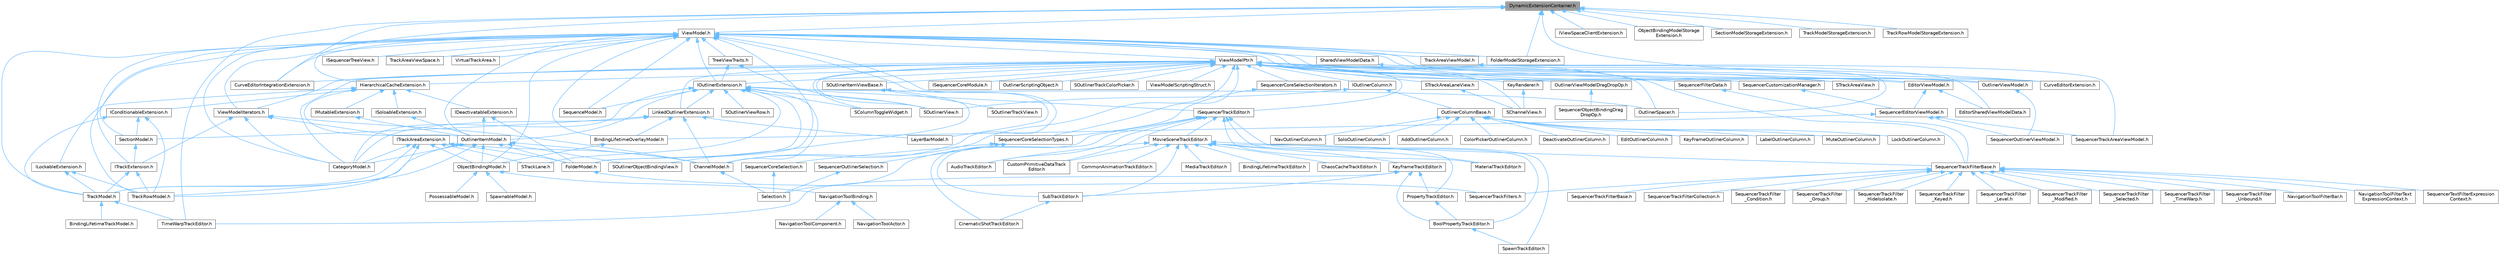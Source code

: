 digraph "DynamicExtensionContainer.h"
{
 // INTERACTIVE_SVG=YES
 // LATEX_PDF_SIZE
  bgcolor="transparent";
  edge [fontname=Helvetica,fontsize=10,labelfontname=Helvetica,labelfontsize=10];
  node [fontname=Helvetica,fontsize=10,shape=box,height=0.2,width=0.4];
  Node1 [id="Node000001",label="DynamicExtensionContainer.h",height=0.2,width=0.4,color="gray40", fillcolor="grey60", style="filled", fontcolor="black",tooltip=" "];
  Node1 -> Node2 [id="edge1_Node000001_Node000002",dir="back",color="steelblue1",style="solid",tooltip=" "];
  Node2 [id="Node000002",label="CurveEditorExtension.h",height=0.2,width=0.4,color="grey40", fillcolor="white", style="filled",URL="$da/d91/CurveEditorExtension_8h.html",tooltip=" "];
  Node1 -> Node3 [id="edge2_Node000001_Node000003",dir="back",color="steelblue1",style="solid",tooltip=" "];
  Node3 [id="Node000003",label="CurveEditorIntegrationExtension.h",height=0.2,width=0.4,color="grey40", fillcolor="white", style="filled",URL="$d9/ddc/CurveEditorIntegrationExtension_8h.html",tooltip=" "];
  Node1 -> Node4 [id="edge3_Node000001_Node000004",dir="back",color="steelblue1",style="solid",tooltip=" "];
  Node4 [id="Node000004",label="FolderModelStorageExtension.h",height=0.2,width=0.4,color="grey40", fillcolor="white", style="filled",URL="$d6/d60/FolderModelStorageExtension_8h.html",tooltip=" "];
  Node1 -> Node5 [id="edge4_Node000001_Node000005",dir="back",color="steelblue1",style="solid",tooltip=" "];
  Node5 [id="Node000005",label="HierarchicalCacheExtension.h",height=0.2,width=0.4,color="grey40", fillcolor="white", style="filled",URL="$da/d29/HierarchicalCacheExtension_8h.html",tooltip=" "];
  Node5 -> Node6 [id="edge5_Node000005_Node000006",dir="back",color="steelblue1",style="solid",tooltip=" "];
  Node6 [id="Node000006",label="IConditionableExtension.h",height=0.2,width=0.4,color="grey40", fillcolor="white", style="filled",URL="$d3/d60/IConditionableExtension_8h.html",tooltip=" "];
  Node6 -> Node7 [id="edge6_Node000006_Node000007",dir="back",color="steelblue1",style="solid",tooltip=" "];
  Node7 [id="Node000007",label="SectionModel.h",height=0.2,width=0.4,color="grey40", fillcolor="white", style="filled",URL="$d7/d0c/SectionModel_8h.html",tooltip=" "];
  Node7 -> Node8 [id="edge7_Node000007_Node000008",dir="back",color="steelblue1",style="solid",tooltip=" "];
  Node8 [id="Node000008",label="ITrackExtension.h",height=0.2,width=0.4,color="grey40", fillcolor="white", style="filled",URL="$d4/d09/ITrackExtension_8h.html",tooltip=" "];
  Node8 -> Node9 [id="edge8_Node000008_Node000009",dir="back",color="steelblue1",style="solid",tooltip=" "];
  Node9 [id="Node000009",label="TrackModel.h",height=0.2,width=0.4,color="grey40", fillcolor="white", style="filled",URL="$db/d94/TrackModel_8h.html",tooltip=" "];
  Node9 -> Node10 [id="edge9_Node000009_Node000010",dir="back",color="steelblue1",style="solid",tooltip=" "];
  Node10 [id="Node000010",label="BindingLifetimeTrackModel.h",height=0.2,width=0.4,color="grey40", fillcolor="white", style="filled",URL="$d5/d30/BindingLifetimeTrackModel_8h.html",tooltip=" "];
  Node9 -> Node11 [id="edge10_Node000009_Node000011",dir="back",color="steelblue1",style="solid",tooltip=" "];
  Node11 [id="Node000011",label="TimeWarpTrackEditor.h",height=0.2,width=0.4,color="grey40", fillcolor="white", style="filled",URL="$dc/d2e/TimeWarpTrackEditor_8h.html",tooltip=" "];
  Node8 -> Node12 [id="edge11_Node000008_Node000012",dir="back",color="steelblue1",style="solid",tooltip=" "];
  Node12 [id="Node000012",label="TrackRowModel.h",height=0.2,width=0.4,color="grey40", fillcolor="white", style="filled",URL="$d8/db5/TrackRowModel_8h.html",tooltip=" "];
  Node6 -> Node9 [id="edge12_Node000006_Node000009",dir="back",color="steelblue1",style="solid",tooltip=" "];
  Node6 -> Node12 [id="edge13_Node000006_Node000012",dir="back",color="steelblue1",style="solid",tooltip=" "];
  Node5 -> Node13 [id="edge14_Node000005_Node000013",dir="back",color="steelblue1",style="solid",tooltip=" "];
  Node13 [id="Node000013",label="IDeactivatableExtension.h",height=0.2,width=0.4,color="grey40", fillcolor="white", style="filled",URL="$dd/d9e/IDeactivatableExtension_8h.html",tooltip=" "];
  Node13 -> Node14 [id="edge15_Node000013_Node000014",dir="back",color="steelblue1",style="solid",tooltip=" "];
  Node14 [id="Node000014",label="FolderModel.h",height=0.2,width=0.4,color="grey40", fillcolor="white", style="filled",URL="$d4/d1d/FolderModel_8h.html",tooltip=" "];
  Node14 -> Node15 [id="edge16_Node000014_Node000015",dir="back",color="steelblue1",style="solid",tooltip=" "];
  Node15 [id="Node000015",label="SequencerTrackFilters.h",height=0.2,width=0.4,color="grey40", fillcolor="white", style="filled",URL="$df/d72/SequencerTrackFilters_8h.html",tooltip=" "];
  Node13 -> Node16 [id="edge17_Node000013_Node000016",dir="back",color="steelblue1",style="solid",tooltip=" "];
  Node16 [id="Node000016",label="OutlinerItemModel.h",height=0.2,width=0.4,color="grey40", fillcolor="white", style="filled",URL="$da/dbf/OutlinerItemModel_8h.html",tooltip=" "];
  Node16 -> Node17 [id="edge18_Node000016_Node000017",dir="back",color="steelblue1",style="solid",tooltip=" "];
  Node17 [id="Node000017",label="CategoryModel.h",height=0.2,width=0.4,color="grey40", fillcolor="white", style="filled",URL="$db/dfe/CategoryModel_8h.html",tooltip=" "];
  Node16 -> Node18 [id="edge19_Node000016_Node000018",dir="back",color="steelblue1",style="solid",tooltip=" "];
  Node18 [id="Node000018",label="ChannelModel.h",height=0.2,width=0.4,color="grey40", fillcolor="white", style="filled",URL="$de/d30/ChannelModel_8h.html",tooltip=" "];
  Node18 -> Node19 [id="edge20_Node000018_Node000019",dir="back",color="steelblue1",style="solid",tooltip=" "];
  Node19 [id="Node000019",label="Selection.h",height=0.2,width=0.4,color="grey40", fillcolor="white", style="filled",URL="$dd/dc2/Editor_2Sequencer_2Public_2MVVM_2Selection_2Selection_8h.html",tooltip=" "];
  Node16 -> Node14 [id="edge21_Node000016_Node000014",dir="back",color="steelblue1",style="solid",tooltip=" "];
  Node16 -> Node20 [id="edge22_Node000016_Node000020",dir="back",color="steelblue1",style="solid",tooltip=" "];
  Node20 [id="Node000020",label="ObjectBindingModel.h",height=0.2,width=0.4,color="grey40", fillcolor="white", style="filled",URL="$de/dbc/ObjectBindingModel_8h.html",tooltip=" "];
  Node20 -> Node21 [id="edge23_Node000020_Node000021",dir="back",color="steelblue1",style="solid",tooltip=" "];
  Node21 [id="Node000021",label="NavigationToolBinding.h",height=0.2,width=0.4,color="grey40", fillcolor="white", style="filled",URL="$d0/db5/NavigationToolBinding_8h.html",tooltip=" "];
  Node21 -> Node22 [id="edge24_Node000021_Node000022",dir="back",color="steelblue1",style="solid",tooltip=" "];
  Node22 [id="Node000022",label="NavigationToolActor.h",height=0.2,width=0.4,color="grey40", fillcolor="white", style="filled",URL="$d6/da8/NavigationToolActor_8h.html",tooltip=" "];
  Node21 -> Node23 [id="edge25_Node000021_Node000023",dir="back",color="steelblue1",style="solid",tooltip=" "];
  Node23 [id="Node000023",label="NavigationToolComponent.h",height=0.2,width=0.4,color="grey40", fillcolor="white", style="filled",URL="$d7/dfc/NavigationToolComponent_8h.html",tooltip=" "];
  Node20 -> Node24 [id="edge26_Node000020_Node000024",dir="back",color="steelblue1",style="solid",tooltip=" "];
  Node24 [id="Node000024",label="PossessableModel.h",height=0.2,width=0.4,color="grey40", fillcolor="white", style="filled",URL="$d5/d01/PossessableModel_8h.html",tooltip=" "];
  Node20 -> Node25 [id="edge27_Node000020_Node000025",dir="back",color="steelblue1",style="solid",tooltip=" "];
  Node25 [id="Node000025",label="SpawnableModel.h",height=0.2,width=0.4,color="grey40", fillcolor="white", style="filled",URL="$d0/dd5/SpawnableModel_8h.html",tooltip=" "];
  Node16 -> Node26 [id="edge28_Node000016_Node000026",dir="back",color="steelblue1",style="solid",tooltip=" "];
  Node26 [id="Node000026",label="SOutlinerObjectBindingView.h",height=0.2,width=0.4,color="grey40", fillcolor="white", style="filled",URL="$d1/dfa/SOutlinerObjectBindingView_8h.html",tooltip=" "];
  Node16 -> Node9 [id="edge29_Node000016_Node000009",dir="back",color="steelblue1",style="solid",tooltip=" "];
  Node16 -> Node12 [id="edge30_Node000016_Node000012",dir="back",color="steelblue1",style="solid",tooltip=" "];
  Node5 -> Node27 [id="edge31_Node000005_Node000027",dir="back",color="steelblue1",style="solid",tooltip=" "];
  Node27 [id="Node000027",label="ILockableExtension.h",height=0.2,width=0.4,color="grey40", fillcolor="white", style="filled",URL="$dd/d3f/ILockableExtension_8h.html",tooltip=" "];
  Node27 -> Node9 [id="edge32_Node000027_Node000009",dir="back",color="steelblue1",style="solid",tooltip=" "];
  Node27 -> Node12 [id="edge33_Node000027_Node000012",dir="back",color="steelblue1",style="solid",tooltip=" "];
  Node5 -> Node28 [id="edge34_Node000005_Node000028",dir="back",color="steelblue1",style="solid",tooltip=" "];
  Node28 [id="Node000028",label="IMutableExtension.h",height=0.2,width=0.4,color="grey40", fillcolor="white", style="filled",URL="$d9/dca/IMutableExtension_8h.html",tooltip=" "];
  Node28 -> Node16 [id="edge35_Node000028_Node000016",dir="back",color="steelblue1",style="solid",tooltip=" "];
  Node5 -> Node29 [id="edge36_Node000005_Node000029",dir="back",color="steelblue1",style="solid",tooltip=" "];
  Node29 [id="Node000029",label="ISoloableExtension.h",height=0.2,width=0.4,color="grey40", fillcolor="white", style="filled",URL="$d8/d58/ISoloableExtension_8h.html",tooltip=" "];
  Node29 -> Node16 [id="edge37_Node000029_Node000016",dir="back",color="steelblue1",style="solid",tooltip=" "];
  Node5 -> Node16 [id="edge38_Node000005_Node000016",dir="back",color="steelblue1",style="solid",tooltip=" "];
  Node1 -> Node30 [id="edge39_Node000001_Node000030",dir="back",color="steelblue1",style="solid",tooltip=" "];
  Node30 [id="Node000030",label="IViewSpaceClientExtension.h",height=0.2,width=0.4,color="grey40", fillcolor="white", style="filled",URL="$d4/d5c/IViewSpaceClientExtension_8h.html",tooltip=" "];
  Node1 -> Node31 [id="edge40_Node000001_Node000031",dir="back",color="steelblue1",style="solid",tooltip=" "];
  Node31 [id="Node000031",label="ObjectBindingModelStorage\lExtension.h",height=0.2,width=0.4,color="grey40", fillcolor="white", style="filled",URL="$d0/d9f/ObjectBindingModelStorageExtension_8h.html",tooltip=" "];
  Node1 -> Node32 [id="edge41_Node000001_Node000032",dir="back",color="steelblue1",style="solid",tooltip=" "];
  Node32 [id="Node000032",label="SectionModelStorageExtension.h",height=0.2,width=0.4,color="grey40", fillcolor="white", style="filled",URL="$dd/d78/SectionModelStorageExtension_8h.html",tooltip=" "];
  Node1 -> Node11 [id="edge42_Node000001_Node000011",dir="back",color="steelblue1",style="solid",tooltip=" "];
  Node1 -> Node33 [id="edge43_Node000001_Node000033",dir="back",color="steelblue1",style="solid",tooltip=" "];
  Node33 [id="Node000033",label="TrackModelStorageExtension.h",height=0.2,width=0.4,color="grey40", fillcolor="white", style="filled",URL="$d8/d98/TrackModelStorageExtension_8h.html",tooltip=" "];
  Node1 -> Node34 [id="edge44_Node000001_Node000034",dir="back",color="steelblue1",style="solid",tooltip=" "];
  Node34 [id="Node000034",label="TrackRowModelStorageExtension.h",height=0.2,width=0.4,color="grey40", fillcolor="white", style="filled",URL="$d7/d9d/TrackRowModelStorageExtension_8h.html",tooltip=" "];
  Node1 -> Node35 [id="edge45_Node000001_Node000035",dir="back",color="steelblue1",style="solid",tooltip=" "];
  Node35 [id="Node000035",label="ViewModel.h",height=0.2,width=0.4,color="grey40", fillcolor="white", style="filled",URL="$d1/df9/ViewModel_8h.html",tooltip=" "];
  Node35 -> Node36 [id="edge46_Node000035_Node000036",dir="back",color="steelblue1",style="solid",tooltip=" "];
  Node36 [id="Node000036",label="BindingLifetimeOverlayModel.h",height=0.2,width=0.4,color="grey40", fillcolor="white", style="filled",URL="$d2/d69/BindingLifetimeOverlayModel_8h.html",tooltip=" "];
  Node36 -> Node20 [id="edge47_Node000036_Node000020",dir="back",color="steelblue1",style="solid",tooltip=" "];
  Node35 -> Node17 [id="edge48_Node000035_Node000017",dir="back",color="steelblue1",style="solid",tooltip=" "];
  Node35 -> Node18 [id="edge49_Node000035_Node000018",dir="back",color="steelblue1",style="solid",tooltip=" "];
  Node35 -> Node2 [id="edge50_Node000035_Node000002",dir="back",color="steelblue1",style="solid",tooltip=" "];
  Node35 -> Node3 [id="edge51_Node000035_Node000003",dir="back",color="steelblue1",style="solid",tooltip=" "];
  Node35 -> Node37 [id="edge52_Node000035_Node000037",dir="back",color="steelblue1",style="solid",tooltip=" "];
  Node37 [id="Node000037",label="EditorViewModel.h",height=0.2,width=0.4,color="grey40", fillcolor="white", style="filled",URL="$da/d6b/EditorViewModel_8h.html",tooltip=" "];
  Node37 -> Node38 [id="edge53_Node000037_Node000038",dir="back",color="steelblue1",style="solid",tooltip=" "];
  Node38 [id="Node000038",label="EditorSharedViewModelData.h",height=0.2,width=0.4,color="grey40", fillcolor="white", style="filled",URL="$dd/dc7/EditorSharedViewModelData_8h.html",tooltip=" "];
  Node37 -> Node39 [id="edge54_Node000037_Node000039",dir="back",color="steelblue1",style="solid",tooltip=" "];
  Node39 [id="Node000039",label="SequencerEditorViewModel.h",height=0.2,width=0.4,color="grey40", fillcolor="white", style="filled",URL="$da/d57/SequencerEditorViewModel_8h.html",tooltip=" "];
  Node39 -> Node36 [id="edge55_Node000039_Node000036",dir="back",color="steelblue1",style="solid",tooltip=" "];
  Node39 -> Node40 [id="edge56_Node000039_Node000040",dir="back",color="steelblue1",style="solid",tooltip=" "];
  Node40 [id="Node000040",label="SequencerOutlinerViewModel.h",height=0.2,width=0.4,color="grey40", fillcolor="white", style="filled",URL="$da/d12/SequencerOutlinerViewModel_8h.html",tooltip=" "];
  Node39 -> Node41 [id="edge57_Node000039_Node000041",dir="back",color="steelblue1",style="solid",tooltip=" "];
  Node41 [id="Node000041",label="SequencerTrackAreaViewModel.h",height=0.2,width=0.4,color="grey40", fillcolor="white", style="filled",URL="$d9/dd2/SequencerTrackAreaViewModel_8h.html",tooltip=" "];
  Node35 -> Node14 [id="edge58_Node000035_Node000014",dir="back",color="steelblue1",style="solid",tooltip=" "];
  Node35 -> Node4 [id="edge59_Node000035_Node000004",dir="back",color="steelblue1",style="solid",tooltip=" "];
  Node35 -> Node42 [id="edge60_Node000035_Node000042",dir="back",color="steelblue1",style="solid",tooltip=" "];
  Node42 [id="Node000042",label="IOutlinerExtension.h",height=0.2,width=0.4,color="grey40", fillcolor="white", style="filled",URL="$db/d1a/IOutlinerExtension_8h.html",tooltip=" "];
  Node42 -> Node17 [id="edge61_Node000042_Node000017",dir="back",color="steelblue1",style="solid",tooltip=" "];
  Node42 -> Node18 [id="edge62_Node000042_Node000018",dir="back",color="steelblue1",style="solid",tooltip=" "];
  Node42 -> Node14 [id="edge63_Node000042_Node000014",dir="back",color="steelblue1",style="solid",tooltip=" "];
  Node42 -> Node43 [id="edge64_Node000042_Node000043",dir="back",color="steelblue1",style="solid",tooltip=" "];
  Node43 [id="Node000043",label="ISequencerTrackEditor.h",height=0.2,width=0.4,color="grey40", fillcolor="white", style="filled",URL="$df/dca/ISequencerTrackEditor_8h.html",tooltip=" "];
  Node43 -> Node44 [id="edge65_Node000043_Node000044",dir="back",color="steelblue1",style="solid",tooltip=" "];
  Node44 [id="Node000044",label="AudioTrackEditor.h",height=0.2,width=0.4,color="grey40", fillcolor="white", style="filled",URL="$dd/d96/AudioTrackEditor_8h.html",tooltip=" "];
  Node43 -> Node45 [id="edge66_Node000043_Node000045",dir="back",color="steelblue1",style="solid",tooltip=" "];
  Node45 [id="Node000045",label="BoolPropertyTrackEditor.h",height=0.2,width=0.4,color="grey40", fillcolor="white", style="filled",URL="$db/d07/BoolPropertyTrackEditor_8h.html",tooltip=" "];
  Node45 -> Node46 [id="edge67_Node000045_Node000046",dir="back",color="steelblue1",style="solid",tooltip=" "];
  Node46 [id="Node000046",label="SpawnTrackEditor.h",height=0.2,width=0.4,color="grey40", fillcolor="white", style="filled",URL="$d5/dac/SpawnTrackEditor_8h.html",tooltip=" "];
  Node43 -> Node47 [id="edge68_Node000043_Node000047",dir="back",color="steelblue1",style="solid",tooltip=" "];
  Node47 [id="Node000047",label="CinematicShotTrackEditor.h",height=0.2,width=0.4,color="grey40", fillcolor="white", style="filled",URL="$d3/d0c/CinematicShotTrackEditor_8h.html",tooltip=" "];
  Node43 -> Node48 [id="edge69_Node000043_Node000048",dir="back",color="steelblue1",style="solid",tooltip=" "];
  Node48 [id="Node000048",label="CustomPrimitiveDataTrack\lEditor.h",height=0.2,width=0.4,color="grey40", fillcolor="white", style="filled",URL="$dc/d8f/CustomPrimitiveDataTrackEditor_8h.html",tooltip=" "];
  Node43 -> Node49 [id="edge70_Node000043_Node000049",dir="back",color="steelblue1",style="solid",tooltip=" "];
  Node49 [id="Node000049",label="MaterialTrackEditor.h",height=0.2,width=0.4,color="grey40", fillcolor="white", style="filled",URL="$d1/d9f/MaterialTrackEditor_8h.html",tooltip=" "];
  Node43 -> Node50 [id="edge71_Node000043_Node000050",dir="back",color="steelblue1",style="solid",tooltip=" "];
  Node50 [id="Node000050",label="MovieSceneTrackEditor.h",height=0.2,width=0.4,color="grey40", fillcolor="white", style="filled",URL="$db/d6c/MovieSceneTrackEditor_8h.html",tooltip=" "];
  Node50 -> Node44 [id="edge72_Node000050_Node000044",dir="back",color="steelblue1",style="solid",tooltip=" "];
  Node50 -> Node51 [id="edge73_Node000050_Node000051",dir="back",color="steelblue1",style="solid",tooltip=" "];
  Node51 [id="Node000051",label="BindingLifetimeTrackEditor.h",height=0.2,width=0.4,color="grey40", fillcolor="white", style="filled",URL="$db/d3c/BindingLifetimeTrackEditor_8h.html",tooltip=" "];
  Node50 -> Node52 [id="edge74_Node000050_Node000052",dir="back",color="steelblue1",style="solid",tooltip=" "];
  Node52 [id="Node000052",label="ChaosCacheTrackEditor.h",height=0.2,width=0.4,color="grey40", fillcolor="white", style="filled",URL="$db/d36/ChaosCacheTrackEditor_8h.html",tooltip=" "];
  Node50 -> Node53 [id="edge75_Node000050_Node000053",dir="back",color="steelblue1",style="solid",tooltip=" "];
  Node53 [id="Node000053",label="CommonAnimationTrackEditor.h",height=0.2,width=0.4,color="grey40", fillcolor="white", style="filled",URL="$d9/d6e/CommonAnimationTrackEditor_8h.html",tooltip=" "];
  Node50 -> Node48 [id="edge76_Node000050_Node000048",dir="back",color="steelblue1",style="solid",tooltip=" "];
  Node50 -> Node54 [id="edge77_Node000050_Node000054",dir="back",color="steelblue1",style="solid",tooltip=" "];
  Node54 [id="Node000054",label="KeyframeTrackEditor.h",height=0.2,width=0.4,color="grey40", fillcolor="white", style="filled",URL="$dd/d47/KeyframeTrackEditor_8h.html",tooltip=" "];
  Node54 -> Node45 [id="edge78_Node000054_Node000045",dir="back",color="steelblue1",style="solid",tooltip=" "];
  Node54 -> Node55 [id="edge79_Node000054_Node000055",dir="back",color="steelblue1",style="solid",tooltip=" "];
  Node55 [id="Node000055",label="PropertyTrackEditor.h",height=0.2,width=0.4,color="grey40", fillcolor="white", style="filled",URL="$da/d9a/PropertyTrackEditor_8h.html",tooltip=" "];
  Node55 -> Node45 [id="edge80_Node000055_Node000045",dir="back",color="steelblue1",style="solid",tooltip=" "];
  Node54 -> Node56 [id="edge81_Node000054_Node000056",dir="back",color="steelblue1",style="solid",tooltip=" "];
  Node56 [id="Node000056",label="SubTrackEditor.h",height=0.2,width=0.4,color="grey40", fillcolor="white", style="filled",URL="$d8/d5b/SubTrackEditor_8h.html",tooltip=" "];
  Node56 -> Node47 [id="edge82_Node000056_Node000047",dir="back",color="steelblue1",style="solid",tooltip=" "];
  Node54 -> Node11 [id="edge83_Node000054_Node000011",dir="back",color="steelblue1",style="solid",tooltip=" "];
  Node50 -> Node49 [id="edge84_Node000050_Node000049",dir="back",color="steelblue1",style="solid",tooltip=" "];
  Node50 -> Node57 [id="edge85_Node000050_Node000057",dir="back",color="steelblue1",style="solid",tooltip=" "];
  Node57 [id="Node000057",label="MediaTrackEditor.h",height=0.2,width=0.4,color="grey40", fillcolor="white", style="filled",URL="$d0/d41/MediaTrackEditor_8h.html",tooltip=" "];
  Node50 -> Node55 [id="edge86_Node000050_Node000055",dir="back",color="steelblue1",style="solid",tooltip=" "];
  Node50 -> Node58 [id="edge87_Node000050_Node000058",dir="back",color="steelblue1",style="solid",tooltip=" "];
  Node58 [id="Node000058",label="SequencerTrackFilterBase.h",height=0.2,width=0.4,color="grey40", fillcolor="white", style="filled",URL="$d8/def/Filters_2SequencerTrackFilterBase_8h.html",tooltip=" "];
  Node58 -> Node59 [id="edge88_Node000058_Node000059",dir="back",color="steelblue1",style="solid",tooltip=" "];
  Node59 [id="Node000059",label="NavigationToolFilterBar.h",height=0.2,width=0.4,color="grey40", fillcolor="white", style="filled",URL="$df/d14/NavigationToolFilterBar_8h.html",tooltip=" "];
  Node58 -> Node60 [id="edge89_Node000058_Node000060",dir="back",color="steelblue1",style="solid",tooltip=" "];
  Node60 [id="Node000060",label="NavigationToolFilterText\lExpressionContext.h",height=0.2,width=0.4,color="grey40", fillcolor="white", style="filled",URL="$d8/dd2/NavigationToolFilterTextExpressionContext_8h.html",tooltip=" "];
  Node58 -> Node61 [id="edge90_Node000058_Node000061",dir="back",color="steelblue1",style="solid",tooltip=" "];
  Node61 [id="Node000061",label="SequencerTextFilterExpression\lContext.h",height=0.2,width=0.4,color="grey40", fillcolor="white", style="filled",URL="$d0/d9f/SequencerTextFilterExpressionContext_8h.html",tooltip=" "];
  Node58 -> Node62 [id="edge91_Node000058_Node000062",dir="back",color="steelblue1",style="solid",tooltip=" "];
  Node62 [id="Node000062",label="SequencerTrackFilterBase.h",height=0.2,width=0.4,color="grey40", fillcolor="white", style="filled",URL="$d8/d4d/SequencerTrackFilterBase_8h.html",tooltip=" "];
  Node58 -> Node63 [id="edge92_Node000058_Node000063",dir="back",color="steelblue1",style="solid",tooltip=" "];
  Node63 [id="Node000063",label="SequencerTrackFilterCollection.h",height=0.2,width=0.4,color="grey40", fillcolor="white", style="filled",URL="$d8/de2/SequencerTrackFilterCollection_8h.html",tooltip=" "];
  Node58 -> Node64 [id="edge93_Node000058_Node000064",dir="back",color="steelblue1",style="solid",tooltip=" "];
  Node64 [id="Node000064",label="SequencerTrackFilter\l_Condition.h",height=0.2,width=0.4,color="grey40", fillcolor="white", style="filled",URL="$df/d17/SequencerTrackFilter__Condition_8h.html",tooltip=" "];
  Node58 -> Node65 [id="edge94_Node000058_Node000065",dir="back",color="steelblue1",style="solid",tooltip=" "];
  Node65 [id="Node000065",label="SequencerTrackFilter\l_Group.h",height=0.2,width=0.4,color="grey40", fillcolor="white", style="filled",URL="$da/dea/SequencerTrackFilter__Group_8h.html",tooltip=" "];
  Node58 -> Node66 [id="edge95_Node000058_Node000066",dir="back",color="steelblue1",style="solid",tooltip=" "];
  Node66 [id="Node000066",label="SequencerTrackFilter\l_HideIsolate.h",height=0.2,width=0.4,color="grey40", fillcolor="white", style="filled",URL="$d3/d55/SequencerTrackFilter__HideIsolate_8h.html",tooltip=" "];
  Node58 -> Node67 [id="edge96_Node000058_Node000067",dir="back",color="steelblue1",style="solid",tooltip=" "];
  Node67 [id="Node000067",label="SequencerTrackFilter\l_Keyed.h",height=0.2,width=0.4,color="grey40", fillcolor="white", style="filled",URL="$d4/d2d/SequencerTrackFilter__Keyed_8h.html",tooltip=" "];
  Node58 -> Node68 [id="edge97_Node000058_Node000068",dir="back",color="steelblue1",style="solid",tooltip=" "];
  Node68 [id="Node000068",label="SequencerTrackFilter\l_Level.h",height=0.2,width=0.4,color="grey40", fillcolor="white", style="filled",URL="$d2/d6c/SequencerTrackFilter__Level_8h.html",tooltip=" "];
  Node58 -> Node69 [id="edge98_Node000058_Node000069",dir="back",color="steelblue1",style="solid",tooltip=" "];
  Node69 [id="Node000069",label="SequencerTrackFilter\l_Modified.h",height=0.2,width=0.4,color="grey40", fillcolor="white", style="filled",URL="$d0/dd9/SequencerTrackFilter__Modified_8h.html",tooltip=" "];
  Node58 -> Node70 [id="edge99_Node000058_Node000070",dir="back",color="steelblue1",style="solid",tooltip=" "];
  Node70 [id="Node000070",label="SequencerTrackFilter\l_Selected.h",height=0.2,width=0.4,color="grey40", fillcolor="white", style="filled",URL="$dc/d54/SequencerTrackFilter__Selected_8h.html",tooltip=" "];
  Node58 -> Node71 [id="edge100_Node000058_Node000071",dir="back",color="steelblue1",style="solid",tooltip=" "];
  Node71 [id="Node000071",label="SequencerTrackFilter\l_TimeWarp.h",height=0.2,width=0.4,color="grey40", fillcolor="white", style="filled",URL="$d6/dd0/SequencerTrackFilter__TimeWarp_8h.html",tooltip=" "];
  Node58 -> Node72 [id="edge101_Node000058_Node000072",dir="back",color="steelblue1",style="solid",tooltip=" "];
  Node72 [id="Node000072",label="SequencerTrackFilter\l_Unbound.h",height=0.2,width=0.4,color="grey40", fillcolor="white", style="filled",URL="$d0/dd1/SequencerTrackFilter__Unbound_8h.html",tooltip=" "];
  Node58 -> Node15 [id="edge102_Node000058_Node000015",dir="back",color="steelblue1",style="solid",tooltip=" "];
  Node50 -> Node56 [id="edge103_Node000050_Node000056",dir="back",color="steelblue1",style="solid",tooltip=" "];
  Node43 -> Node46 [id="edge104_Node000043_Node000046",dir="back",color="steelblue1",style="solid",tooltip=" "];
  Node43 -> Node56 [id="edge105_Node000043_Node000056",dir="back",color="steelblue1",style="solid",tooltip=" "];
  Node42 -> Node73 [id="edge106_Node000042_Node000073",dir="back",color="steelblue1",style="solid",tooltip=" "];
  Node73 [id="Node000073",label="LinkedOutlinerExtension.h",height=0.2,width=0.4,color="grey40", fillcolor="white", style="filled",URL="$da/d0f/LinkedOutlinerExtension_8h.html",tooltip=" "];
  Node73 -> Node36 [id="edge107_Node000073_Node000036",dir="back",color="steelblue1",style="solid",tooltip=" "];
  Node73 -> Node17 [id="edge108_Node000073_Node000017",dir="back",color="steelblue1",style="solid",tooltip=" "];
  Node73 -> Node18 [id="edge109_Node000073_Node000018",dir="back",color="steelblue1",style="solid",tooltip=" "];
  Node73 -> Node74 [id="edge110_Node000073_Node000074",dir="back",color="steelblue1",style="solid",tooltip=" "];
  Node74 [id="Node000074",label="LayerBarModel.h",height=0.2,width=0.4,color="grey40", fillcolor="white", style="filled",URL="$dd/daa/LayerBarModel_8h.html",tooltip=" "];
  Node73 -> Node7 [id="edge111_Node000073_Node000007",dir="back",color="steelblue1",style="solid",tooltip=" "];
  Node42 -> Node16 [id="edge112_Node000042_Node000016",dir="back",color="steelblue1",style="solid",tooltip=" "];
  Node42 -> Node75 [id="edge113_Node000042_Node000075",dir="back",color="steelblue1",style="solid",tooltip=" "];
  Node75 [id="Node000075",label="OutlinerSpacer.h",height=0.2,width=0.4,color="grey40", fillcolor="white", style="filled",URL="$dd/d3e/OutlinerSpacer_8h.html",tooltip=" "];
  Node42 -> Node76 [id="edge114_Node000042_Node000076",dir="back",color="steelblue1",style="solid",tooltip=" "];
  Node76 [id="Node000076",label="SColumnToggleWidget.h",height=0.2,width=0.4,color="grey40", fillcolor="white", style="filled",URL="$de/d8d/SColumnToggleWidget_8h.html",tooltip=" "];
  Node42 -> Node77 [id="edge115_Node000042_Node000077",dir="back",color="steelblue1",style="solid",tooltip=" "];
  Node77 [id="Node000077",label="SOutlinerView.h",height=0.2,width=0.4,color="grey40", fillcolor="white", style="filled",URL="$d5/de1/SOutlinerView_8h.html",tooltip=" "];
  Node42 -> Node78 [id="edge116_Node000042_Node000078",dir="back",color="steelblue1",style="solid",tooltip=" "];
  Node78 [id="Node000078",label="SOutlinerViewRow.h",height=0.2,width=0.4,color="grey40", fillcolor="white", style="filled",URL="$db/de3/SOutlinerViewRow_8h.html",tooltip=" "];
  Node42 -> Node79 [id="edge117_Node000042_Node000079",dir="back",color="steelblue1",style="solid",tooltip=" "];
  Node79 [id="Node000079",label="STrackLane.h",height=0.2,width=0.4,color="grey40", fillcolor="white", style="filled",URL="$d2/d8f/STrackLane_8h.html",tooltip=" "];
  Node42 -> Node80 [id="edge118_Node000042_Node000080",dir="back",color="steelblue1",style="solid",tooltip=" "];
  Node80 [id="Node000080",label="SequenceModel.h",height=0.2,width=0.4,color="grey40", fillcolor="white", style="filled",URL="$d4/d28/SequenceModel_8h.html",tooltip=" "];
  Node35 -> Node81 [id="edge119_Node000035_Node000081",dir="back",color="steelblue1",style="solid",tooltip=" "];
  Node81 [id="Node000081",label="ISequencerTreeView.h",height=0.2,width=0.4,color="grey40", fillcolor="white", style="filled",URL="$df/db6/ISequencerTreeView_8h.html",tooltip=" "];
  Node35 -> Node8 [id="edge120_Node000035_Node000008",dir="back",color="steelblue1",style="solid",tooltip=" "];
  Node35 -> Node74 [id="edge121_Node000035_Node000074",dir="back",color="steelblue1",style="solid",tooltip=" "];
  Node35 -> Node20 [id="edge122_Node000035_Node000020",dir="back",color="steelblue1",style="solid",tooltip=" "];
  Node35 -> Node16 [id="edge123_Node000035_Node000016",dir="back",color="steelblue1",style="solid",tooltip=" "];
  Node35 -> Node75 [id="edge124_Node000035_Node000075",dir="back",color="steelblue1",style="solid",tooltip=" "];
  Node35 -> Node82 [id="edge125_Node000035_Node000082",dir="back",color="steelblue1",style="solid",tooltip=" "];
  Node82 [id="Node000082",label="OutlinerViewModel.h",height=0.2,width=0.4,color="grey40", fillcolor="white", style="filled",URL="$dd/d41/OutlinerViewModel_8h.html",tooltip=" "];
  Node82 -> Node40 [id="edge126_Node000082_Node000040",dir="back",color="steelblue1",style="solid",tooltip=" "];
  Node35 -> Node83 [id="edge127_Node000035_Node000083",dir="back",color="steelblue1",style="solid",tooltip=" "];
  Node83 [id="Node000083",label="STrackAreaView.h",height=0.2,width=0.4,color="grey40", fillcolor="white", style="filled",URL="$de/d32/STrackAreaView_8h.html",tooltip=" "];
  Node35 -> Node7 [id="edge128_Node000035_Node000007",dir="back",color="steelblue1",style="solid",tooltip=" "];
  Node35 -> Node80 [id="edge129_Node000035_Node000080",dir="back",color="steelblue1",style="solid",tooltip=" "];
  Node35 -> Node84 [id="edge130_Node000035_Node000084",dir="back",color="steelblue1",style="solid",tooltip=" "];
  Node84 [id="Node000084",label="SharedViewModelData.h",height=0.2,width=0.4,color="grey40", fillcolor="white", style="filled",URL="$da/df4/SharedViewModelData_8h.html",tooltip=" "];
  Node84 -> Node38 [id="edge131_Node000084_Node000038",dir="back",color="steelblue1",style="solid",tooltip=" "];
  Node35 -> Node85 [id="edge132_Node000035_Node000085",dir="back",color="steelblue1",style="solid",tooltip=" "];
  Node85 [id="Node000085",label="TrackAreaViewModel.h",height=0.2,width=0.4,color="grey40", fillcolor="white", style="filled",URL="$dd/d8e/TrackAreaViewModel_8h.html",tooltip=" "];
  Node85 -> Node41 [id="edge133_Node000085_Node000041",dir="back",color="steelblue1",style="solid",tooltip=" "];
  Node35 -> Node86 [id="edge134_Node000035_Node000086",dir="back",color="steelblue1",style="solid",tooltip=" "];
  Node86 [id="Node000086",label="TrackAreaViewSpace.h",height=0.2,width=0.4,color="grey40", fillcolor="white", style="filled",URL="$d8/d1e/TrackAreaViewSpace_8h.html",tooltip=" "];
  Node35 -> Node9 [id="edge135_Node000035_Node000009",dir="back",color="steelblue1",style="solid",tooltip=" "];
  Node35 -> Node12 [id="edge136_Node000035_Node000012",dir="back",color="steelblue1",style="solid",tooltip=" "];
  Node35 -> Node87 [id="edge137_Node000035_Node000087",dir="back",color="steelblue1",style="solid",tooltip=" "];
  Node87 [id="Node000087",label="TreeViewTraits.h",height=0.2,width=0.4,color="grey40", fillcolor="white", style="filled",URL="$d2/d3b/TreeViewTraits_8h.html",tooltip=" "];
  Node87 -> Node42 [id="edge138_Node000087_Node000042",dir="back",color="steelblue1",style="solid",tooltip=" "];
  Node87 -> Node77 [id="edge139_Node000087_Node000077",dir="back",color="steelblue1",style="solid",tooltip=" "];
  Node35 -> Node88 [id="edge140_Node000035_Node000088",dir="back",color="steelblue1",style="solid",tooltip=" "];
  Node88 [id="Node000088",label="ViewModelIterators.h",height=0.2,width=0.4,color="grey40", fillcolor="white", style="filled",URL="$d8/d24/ViewModelIterators_8h.html",tooltip=" "];
  Node88 -> Node17 [id="edge141_Node000088_Node000017",dir="back",color="steelblue1",style="solid",tooltip=" "];
  Node88 -> Node18 [id="edge142_Node000088_Node000018",dir="back",color="steelblue1",style="solid",tooltip=" "];
  Node88 -> Node89 [id="edge143_Node000088_Node000089",dir="back",color="steelblue1",style="solid",tooltip=" "];
  Node89 [id="Node000089",label="ITrackAreaExtension.h",height=0.2,width=0.4,color="grey40", fillcolor="white", style="filled",URL="$d4/d6c/ITrackAreaExtension_8h.html",tooltip=" "];
  Node89 -> Node17 [id="edge144_Node000089_Node000017",dir="back",color="steelblue1",style="solid",tooltip=" "];
  Node89 -> Node18 [id="edge145_Node000089_Node000018",dir="back",color="steelblue1",style="solid",tooltip=" "];
  Node89 -> Node14 [id="edge146_Node000089_Node000014",dir="back",color="steelblue1",style="solid",tooltip=" "];
  Node89 -> Node20 [id="edge147_Node000089_Node000020",dir="back",color="steelblue1",style="solid",tooltip=" "];
  Node89 -> Node79 [id="edge148_Node000089_Node000079",dir="back",color="steelblue1",style="solid",tooltip=" "];
  Node89 -> Node9 [id="edge149_Node000089_Node000009",dir="back",color="steelblue1",style="solid",tooltip=" "];
  Node89 -> Node12 [id="edge150_Node000089_Node000012",dir="back",color="steelblue1",style="solid",tooltip=" "];
  Node88 -> Node8 [id="edge151_Node000088_Node000008",dir="back",color="steelblue1",style="solid",tooltip=" "];
  Node35 -> Node90 [id="edge152_Node000035_Node000090",dir="back",color="steelblue1",style="solid",tooltip=" "];
  Node90 [id="Node000090",label="ViewModelPtr.h",height=0.2,width=0.4,color="grey40", fillcolor="white", style="filled",URL="$dc/d8f/ViewModelPtr_8h.html",tooltip=" "];
  Node90 -> Node17 [id="edge153_Node000090_Node000017",dir="back",color="steelblue1",style="solid",tooltip=" "];
  Node90 -> Node18 [id="edge154_Node000090_Node000018",dir="back",color="steelblue1",style="solid",tooltip=" "];
  Node90 -> Node2 [id="edge155_Node000090_Node000002",dir="back",color="steelblue1",style="solid",tooltip=" "];
  Node90 -> Node3 [id="edge156_Node000090_Node000003",dir="back",color="steelblue1",style="solid",tooltip=" "];
  Node90 -> Node37 [id="edge157_Node000090_Node000037",dir="back",color="steelblue1",style="solid",tooltip=" "];
  Node90 -> Node5 [id="edge158_Node000090_Node000005",dir="back",color="steelblue1",style="solid",tooltip=" "];
  Node90 -> Node91 [id="edge159_Node000090_Node000091",dir="back",color="steelblue1",style="solid",tooltip=" "];
  Node91 [id="Node000091",label="IOutlinerColumn.h",height=0.2,width=0.4,color="grey40", fillcolor="white", style="filled",URL="$d7/da4/IOutlinerColumn_8h.html",tooltip=" "];
  Node91 -> Node92 [id="edge160_Node000091_Node000092",dir="back",color="steelblue1",style="solid",tooltip=" "];
  Node92 [id="Node000092",label="OutlinerColumnBase.h",height=0.2,width=0.4,color="grey40", fillcolor="white", style="filled",URL="$df/dab/OutlinerColumnBase_8h.html",tooltip=" "];
  Node92 -> Node93 [id="edge161_Node000092_Node000093",dir="back",color="steelblue1",style="solid",tooltip=" "];
  Node93 [id="Node000093",label="AddOutlinerColumn.h",height=0.2,width=0.4,color="grey40", fillcolor="white", style="filled",URL="$d3/d3a/AddOutlinerColumn_8h.html",tooltip=" "];
  Node92 -> Node94 [id="edge162_Node000092_Node000094",dir="back",color="steelblue1",style="solid",tooltip=" "];
  Node94 [id="Node000094",label="ColorPickerOutlinerColumn.h",height=0.2,width=0.4,color="grey40", fillcolor="white", style="filled",URL="$d5/da7/ColorPickerOutlinerColumn_8h.html",tooltip=" "];
  Node92 -> Node95 [id="edge163_Node000092_Node000095",dir="back",color="steelblue1",style="solid",tooltip=" "];
  Node95 [id="Node000095",label="DeactivateOutlinerColumn.h",height=0.2,width=0.4,color="grey40", fillcolor="white", style="filled",URL="$d8/d5a/DeactivateOutlinerColumn_8h.html",tooltip=" "];
  Node92 -> Node96 [id="edge164_Node000092_Node000096",dir="back",color="steelblue1",style="solid",tooltip=" "];
  Node96 [id="Node000096",label="EditOutlinerColumn.h",height=0.2,width=0.4,color="grey40", fillcolor="white", style="filled",URL="$de/d18/EditOutlinerColumn_8h.html",tooltip=" "];
  Node92 -> Node97 [id="edge165_Node000092_Node000097",dir="back",color="steelblue1",style="solid",tooltip=" "];
  Node97 [id="Node000097",label="KeyFrameOutlinerColumn.h",height=0.2,width=0.4,color="grey40", fillcolor="white", style="filled",URL="$df/da3/KeyFrameOutlinerColumn_8h.html",tooltip=" "];
  Node92 -> Node98 [id="edge166_Node000092_Node000098",dir="back",color="steelblue1",style="solid",tooltip=" "];
  Node98 [id="Node000098",label="LabelOutlinerColumn.h",height=0.2,width=0.4,color="grey40", fillcolor="white", style="filled",URL="$d5/dba/LabelOutlinerColumn_8h.html",tooltip=" "];
  Node92 -> Node99 [id="edge167_Node000092_Node000099",dir="back",color="steelblue1",style="solid",tooltip=" "];
  Node99 [id="Node000099",label="LockOutlinerColumn.h",height=0.2,width=0.4,color="grey40", fillcolor="white", style="filled",URL="$d1/d70/LockOutlinerColumn_8h.html",tooltip=" "];
  Node92 -> Node100 [id="edge168_Node000092_Node000100",dir="back",color="steelblue1",style="solid",tooltip=" "];
  Node100 [id="Node000100",label="MuteOutlinerColumn.h",height=0.2,width=0.4,color="grey40", fillcolor="white", style="filled",URL="$d9/d68/MuteOutlinerColumn_8h.html",tooltip=" "];
  Node92 -> Node101 [id="edge169_Node000092_Node000101",dir="back",color="steelblue1",style="solid",tooltip=" "];
  Node101 [id="Node000101",label="NavOutlinerColumn.h",height=0.2,width=0.4,color="grey40", fillcolor="white", style="filled",URL="$d5/d7c/NavOutlinerColumn_8h.html",tooltip=" "];
  Node92 -> Node102 [id="edge170_Node000092_Node000102",dir="back",color="steelblue1",style="solid",tooltip=" "];
  Node102 [id="Node000102",label="SoloOutlinerColumn.h",height=0.2,width=0.4,color="grey40", fillcolor="white", style="filled",URL="$d5/dec/SoloOutlinerColumn_8h.html",tooltip=" "];
  Node91 -> Node77 [id="edge171_Node000091_Node000077",dir="back",color="steelblue1",style="solid",tooltip=" "];
  Node90 -> Node42 [id="edge172_Node000090_Node000042",dir="back",color="steelblue1",style="solid",tooltip=" "];
  Node90 -> Node103 [id="edge173_Node000090_Node000103",dir="back",color="steelblue1",style="solid",tooltip=" "];
  Node103 [id="Node000103",label="ISequencerCoreModule.h",height=0.2,width=0.4,color="grey40", fillcolor="white", style="filled",URL="$d8/dd3/ISequencerCoreModule_8h.html",tooltip=" "];
  Node90 -> Node43 [id="edge174_Node000090_Node000043",dir="back",color="steelblue1",style="solid",tooltip=" "];
  Node90 -> Node104 [id="edge175_Node000090_Node000104",dir="back",color="steelblue1",style="solid",tooltip=" "];
  Node104 [id="Node000104",label="KeyRenderer.h",height=0.2,width=0.4,color="grey40", fillcolor="white", style="filled",URL="$d1/d2c/KeyRenderer_8h.html",tooltip=" "];
  Node104 -> Node105 [id="edge176_Node000104_Node000105",dir="back",color="steelblue1",style="solid",tooltip=" "];
  Node105 [id="Node000105",label="SChannelView.h",height=0.2,width=0.4,color="grey40", fillcolor="white", style="filled",URL="$d8/d78/SChannelView_8h.html",tooltip=" "];
  Node90 -> Node73 [id="edge177_Node000090_Node000073",dir="back",color="steelblue1",style="solid",tooltip=" "];
  Node90 -> Node106 [id="edge178_Node000090_Node000106",dir="back",color="steelblue1",style="solid",tooltip=" "];
  Node106 [id="Node000106",label="OutlinerScriptingObject.h",height=0.2,width=0.4,color="grey40", fillcolor="white", style="filled",URL="$d8/deb/OutlinerScriptingObject_8h.html",tooltip=" "];
  Node90 -> Node75 [id="edge179_Node000090_Node000075",dir="back",color="steelblue1",style="solid",tooltip=" "];
  Node90 -> Node82 [id="edge180_Node000090_Node000082",dir="back",color="steelblue1",style="solid",tooltip=" "];
  Node90 -> Node107 [id="edge181_Node000090_Node000107",dir="back",color="steelblue1",style="solid",tooltip=" "];
  Node107 [id="Node000107",label="OutlinerViewModelDragDropOp.h",height=0.2,width=0.4,color="grey40", fillcolor="white", style="filled",URL="$d5/d01/OutlinerViewModelDragDropOp_8h.html",tooltip=" "];
  Node107 -> Node108 [id="edge182_Node000107_Node000108",dir="back",color="steelblue1",style="solid",tooltip=" "];
  Node108 [id="Node000108",label="SequencerObjectBindingDrag\lDropOp.h",height=0.2,width=0.4,color="grey40", fillcolor="white", style="filled",URL="$dc/d4e/SequencerObjectBindingDragDropOp_8h.html",tooltip=" "];
  Node90 -> Node105 [id="edge183_Node000090_Node000105",dir="back",color="steelblue1",style="solid",tooltip=" "];
  Node90 -> Node76 [id="edge184_Node000090_Node000076",dir="back",color="steelblue1",style="solid",tooltip=" "];
  Node90 -> Node109 [id="edge185_Node000090_Node000109",dir="back",color="steelblue1",style="solid",tooltip=" "];
  Node109 [id="Node000109",label="SOutlinerItemViewBase.h",height=0.2,width=0.4,color="grey40", fillcolor="white", style="filled",URL="$d8/d1b/SOutlinerItemViewBase_8h.html",tooltip=" "];
  Node109 -> Node26 [id="edge186_Node000109_Node000026",dir="back",color="steelblue1",style="solid",tooltip=" "];
  Node109 -> Node110 [id="edge187_Node000109_Node000110",dir="back",color="steelblue1",style="solid",tooltip=" "];
  Node110 [id="Node000110",label="SOutlinerTrackView.h",height=0.2,width=0.4,color="grey40", fillcolor="white", style="filled",URL="$d6/d46/SOutlinerTrackView_8h.html",tooltip=" "];
  Node90 -> Node111 [id="edge188_Node000090_Node000111",dir="back",color="steelblue1",style="solid",tooltip=" "];
  Node111 [id="Node000111",label="SOutlinerTrackColorPicker.h",height=0.2,width=0.4,color="grey40", fillcolor="white", style="filled",URL="$d8/d7f/SOutlinerTrackColorPicker_8h.html",tooltip=" "];
  Node90 -> Node77 [id="edge189_Node000090_Node000077",dir="back",color="steelblue1",style="solid",tooltip=" "];
  Node90 -> Node112 [id="edge190_Node000090_Node000112",dir="back",color="steelblue1",style="solid",tooltip=" "];
  Node112 [id="Node000112",label="STrackAreaLaneView.h",height=0.2,width=0.4,color="grey40", fillcolor="white", style="filled",URL="$db/d67/STrackAreaLaneView_8h.html",tooltip=" "];
  Node112 -> Node105 [id="edge191_Node000112_Node000105",dir="back",color="steelblue1",style="solid",tooltip=" "];
  Node90 -> Node83 [id="edge192_Node000090_Node000083",dir="back",color="steelblue1",style="solid",tooltip=" "];
  Node90 -> Node113 [id="edge193_Node000090_Node000113",dir="back",color="steelblue1",style="solid",tooltip=" "];
  Node113 [id="Node000113",label="SequencerCoreSelectionIterators.h",height=0.2,width=0.4,color="grey40", fillcolor="white", style="filled",URL="$dd/ddc/SequencerCoreSelectionIterators_8h.html",tooltip=" "];
  Node113 -> Node114 [id="edge194_Node000113_Node000114",dir="back",color="steelblue1",style="solid",tooltip=" "];
  Node114 [id="Node000114",label="SequencerCoreSelectionTypes.h",height=0.2,width=0.4,color="grey40", fillcolor="white", style="filled",URL="$d1/df8/SequencerCoreSelectionTypes_8h.html",tooltip=" "];
  Node114 -> Node19 [id="edge195_Node000114_Node000019",dir="back",color="steelblue1",style="solid",tooltip=" "];
  Node114 -> Node115 [id="edge196_Node000114_Node000115",dir="back",color="steelblue1",style="solid",tooltip=" "];
  Node115 [id="Node000115",label="SequencerCoreSelection.h",height=0.2,width=0.4,color="grey40", fillcolor="white", style="filled",URL="$d1/d4a/SequencerCoreSelection_8h.html",tooltip=" "];
  Node115 -> Node19 [id="edge197_Node000115_Node000019",dir="back",color="steelblue1",style="solid",tooltip=" "];
  Node114 -> Node116 [id="edge198_Node000114_Node000116",dir="back",color="steelblue1",style="solid",tooltip=" "];
  Node116 [id="Node000116",label="SequencerOutlinerSelection.h",height=0.2,width=0.4,color="grey40", fillcolor="white", style="filled",URL="$dd/d50/SequencerOutlinerSelection_8h.html",tooltip=" "];
  Node116 -> Node19 [id="edge199_Node000116_Node000019",dir="back",color="steelblue1",style="solid",tooltip=" "];
  Node90 -> Node114 [id="edge200_Node000090_Node000114",dir="back",color="steelblue1",style="solid",tooltip=" "];
  Node90 -> Node117 [id="edge201_Node000090_Node000117",dir="back",color="steelblue1",style="solid",tooltip=" "];
  Node117 [id="Node000117",label="SequencerCustomizationManager.h",height=0.2,width=0.4,color="grey40", fillcolor="white", style="filled",URL="$dd/dea/SequencerCustomizationManager_8h.html",tooltip=" "];
  Node117 -> Node39 [id="edge202_Node000117_Node000039",dir="back",color="steelblue1",style="solid",tooltip=" "];
  Node90 -> Node118 [id="edge203_Node000090_Node000118",dir="back",color="steelblue1",style="solid",tooltip=" "];
  Node118 [id="Node000118",label="SequencerFilterData.h",height=0.2,width=0.4,color="grey40", fillcolor="white", style="filled",URL="$de/d9f/SequencerFilterData_8h.html",tooltip=" "];
  Node118 -> Node58 [id="edge204_Node000118_Node000058",dir="back",color="steelblue1",style="solid",tooltip=" "];
  Node90 -> Node58 [id="edge205_Node000090_Node000058",dir="back",color="steelblue1",style="solid",tooltip=" "];
  Node90 -> Node88 [id="edge206_Node000090_Node000088",dir="back",color="steelblue1",style="solid",tooltip=" "];
  Node90 -> Node119 [id="edge207_Node000090_Node000119",dir="back",color="steelblue1",style="solid",tooltip=" "];
  Node119 [id="Node000119",label="ViewModelScriptingStruct.h",height=0.2,width=0.4,color="grey40", fillcolor="white", style="filled",URL="$d1/d9d/ViewModelScriptingStruct_8h.html",tooltip=" "];
  Node35 -> Node120 [id="edge208_Node000035_Node000120",dir="back",color="steelblue1",style="solid",tooltip=" "];
  Node120 [id="Node000120",label="VirtualTrackArea.h",height=0.2,width=0.4,color="grey40", fillcolor="white", style="filled",URL="$de/d07/VirtualTrackArea_8h.html",tooltip=" "];
}
